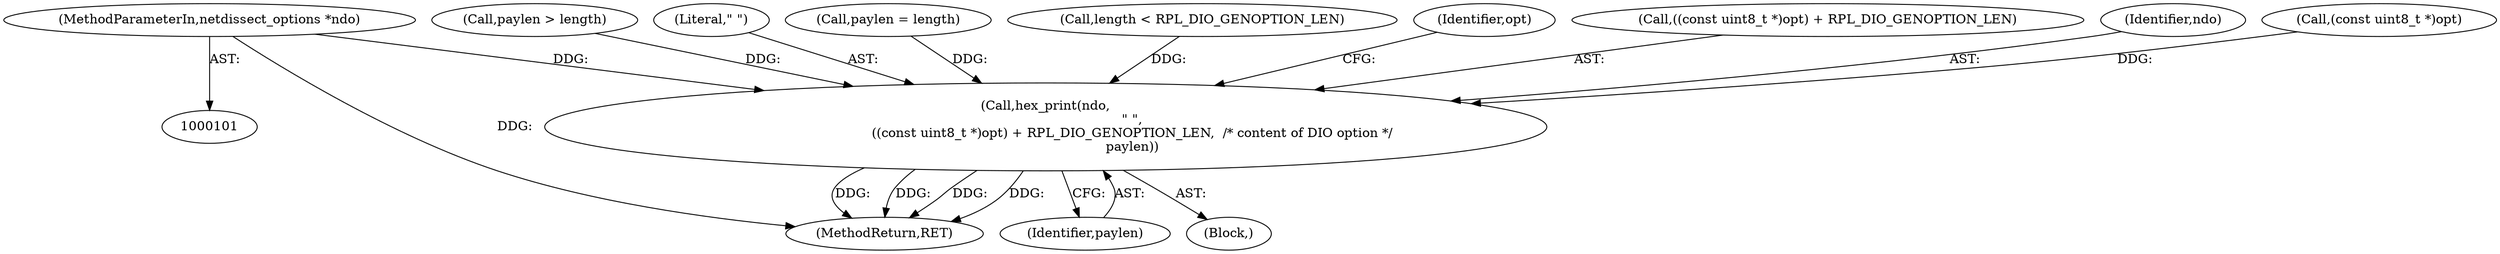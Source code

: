 digraph "0_tcpdump_d7505276842e85bfd067fa21cdb32b8a2dc3c5e4_8@pointer" {
"1000102" [label="(MethodParameterIn,netdissect_options *ndo)"];
"1000199" [label="(Call,hex_print(ndo,\n                                          \" \",\n                                          ((const uint8_t *)opt) + RPL_DIO_GENOPTION_LEN,  /* content of DIO option */\n                                          paylen))"];
"1000193" [label="(Call,paylen > length)"];
"1000233" [label="(MethodReturn,RET)"];
"1000102" [label="(MethodParameterIn,netdissect_options *ndo)"];
"1000201" [label="(Literal,\" \")"];
"1000199" [label="(Call,hex_print(ndo,\n                                          \" \",\n                                          ((const uint8_t *)opt) + RPL_DIO_GENOPTION_LEN,  /* content of DIO option */\n                                          paylen))"];
"1000207" [label="(Identifier,paylen)"];
"1000196" [label="(Call,paylen = length)"];
"1000107" [label="(Call,length < RPL_DIO_GENOPTION_LEN)"];
"1000209" [label="(Identifier,opt)"];
"1000202" [label="(Call,((const uint8_t *)opt) + RPL_DIO_GENOPTION_LEN)"];
"1000200" [label="(Identifier,ndo)"];
"1000203" [label="(Call,(const uint8_t *)opt)"];
"1000185" [label="(Block,)"];
"1000102" -> "1000101"  [label="AST: "];
"1000102" -> "1000233"  [label="DDG: "];
"1000102" -> "1000199"  [label="DDG: "];
"1000199" -> "1000185"  [label="AST: "];
"1000199" -> "1000207"  [label="CFG: "];
"1000200" -> "1000199"  [label="AST: "];
"1000201" -> "1000199"  [label="AST: "];
"1000202" -> "1000199"  [label="AST: "];
"1000207" -> "1000199"  [label="AST: "];
"1000209" -> "1000199"  [label="CFG: "];
"1000199" -> "1000233"  [label="DDG: "];
"1000199" -> "1000233"  [label="DDG: "];
"1000199" -> "1000233"  [label="DDG: "];
"1000199" -> "1000233"  [label="DDG: "];
"1000203" -> "1000199"  [label="DDG: "];
"1000107" -> "1000199"  [label="DDG: "];
"1000193" -> "1000199"  [label="DDG: "];
"1000196" -> "1000199"  [label="DDG: "];
}
